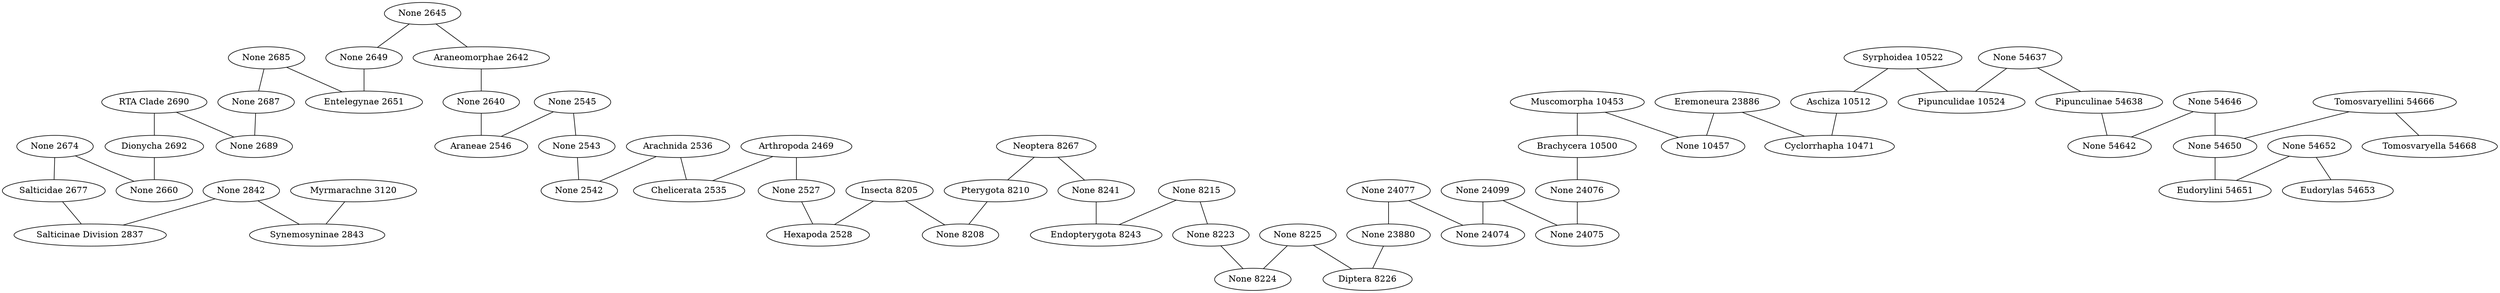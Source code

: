 strict graph "" {
	node [label="\N"];
	1922	[id=1922,
		label="None 2674",
		level=1,
		pos="-5529.125248727656,8457.5023309435",
		weight=0];
	471	[id=471,
		label="Salticidae 2677",
		level=1,
		pos="-5077.090595473452,8835.20875833965",
		weight=0];
	1922 -- 471	[level=1];
	1246	[id=1246,
		label="None 2660",
		level=1,
		pos="-5794.385485546057,7968.498361191783",
		weight=0];
	1922 -- 1246	[level=1];
	2308	[id=2308,
		label="None 2842",
		level=1,
		pos="-4617.532031152282,8964.733655375452",
		weight=0];
	2780	[id=2780,
		label="Salticinae Division 2837",
		level=1,
		pos="-4989.174547303872,9545.017327224776",
		weight=0];
	2308 -- 2780	[level=1];
	1145	[id=1145,
		label="Synemosyninae 2843",
		level=1,
		pos="-4046.309050116459,8701.9061331778",
		weight=0];
	2308 -- 1145	[level=1];
	2692	[id=2692,
		label="Syrphoidea 10522",
		level=1,
		pos="187.42860444360505,-5367.518663250996",
		weight=0];
	797	[id=797,
		label="Aschiza 10512",
		level=1,
		pos="336.0041088084699,-4751.030585022286",
		weight=0];
	2692 -- 797	[level=1];
	1917	[id=1917,
		label="Pipunculidae 10524",
		level=1,
		pos="21.09913841133757,-5769.82307467208",
		weight=0];
	2692 -- 1917	[level=1];
	653	[id=653,
		label="None 2545",
		level=1,
		pos="-4948.119251288555,4715.668865141375",
		weight=0];
	183	[id=183,
		label="None 2543",
		level=1,
		pos="-5351.551872765109,4495.801576914877",
		weight=0];
	653 -- 183	[level=1];
	2509	[id=2509,
		label="Araneae 2546",
		level=1,
		pos="-4815.431034430799,5316.9364460939905",
		weight=0];
	653 -- 2509	[level=1];
	1550	[id=1550,
		label="Tomosvaryellini 54666",
		level=1,
		pos="1399.328752161689,-9472.797956474378",
		weight=0];
	1224	[id=1224,
		label="Tomosvaryella 54668",
		level=1,
		pos="1783.6459265363892,-9308.44611504144",
		weight=0];
	1550 -- 1224	[level=1];
	1760	[id=1760,
		label="None 54650",
		level=1,
		pos="632.1888578757319,-8909.684107314783",
		weight=0];
	1550 -- 1760	[level=1];
	400	[id=400,
		label="Insecta 8205",
		level=1,
		pos="-5915.697056836789,2497.1092683940647",
		weight=0];
	1148	[id=1148,
		label="Hexapoda 2528",
		level=1,
		pos="-6369.549236341574,2747.444759362836",
		weight=0];
	400 -- 1148	[level=1];
	1149	[id=1149,
		label="None 8208",
		level=1,
		pos="-5990.778753686543,1930.902859466922",
		weight=0];
	400 -- 1149	[level=1];
	145	[id=145,
		label="Muscomorpha 10453",
		level=1,
		pos="-205.7715919014588,-2865.2171562047365",
		weight=0];
	2740	[id=2740,
		label="None 10457",
		level=1,
		pos="411.3282831986793,-2971.7541742794383",
		weight=0];
	145 -- 2740	[level=1];
	1591	[id=1591,
		label="Brachycera 10500",
		level=1,
		pos="-205.76397120294726,-2083.7068506139344",
		weight=0];
	145 -- 1591	[level=1];
	2579	[id=2579,
		label="Neoptera 8267",
		level=1,
		pos="-5386.384593898854,678.7131166999161",
		weight=0];
	2116	[id=2116,
		label="None 8241",
		level=1,
		pos="-4850.097429317492,218.72032811024806",
		weight=0];
	2579 -- 2116	[level=1];
	2637	[id=2637,
		label="Pterygota 8210",
		level=1,
		pos="-5948.417596619658,1316.482029129254",
		weight=0];
	2579 -- 2637	[level=1];
	2452	[id=2452,
		label="None 54646",
		level=1,
		pos="-233.0819737918103,-8651.391442217413",
		weight=0];
	2452 -- 1760	[level=1];
	1898	[id=1898,
		label="None 54642",
		level=1,
		pos="-615.9569490347084,-7394.44260226545",
		weight=0];
	2452 -- 1898	[level=1];
	533	[id=533,
		label="None 54652",
		level=1,
		pos="1311.8866244545266,-9635.9980611795",
		weight=0];
	250	[id=250,
		label="Eudorylas 54653",
		level=1,
		pos="1683.6674859716488,-10115.911303678988",
		weight=0];
	533 -- 250	[level=1];
	2283	[id=2283,
		label="Eudorylini 54651",
		level=1,
		pos="866.2743731737133,-9311.110168366164",
		weight=0];
	533 -- 2283	[level=1];
	2453	[id=2453,
		label="None 24077",
		level=1,
		pos="-2308.7320904115268,-1903.640158951114",
		weight=0];
	1321	[id=1321,
		label="None 23880",
		level=1,
		pos="-2449.3251333356698,-1218.210600243493",
		weight=0];
	2453 -- 1321	[level=1];
	857	[id=857,
		label="None 24074",
		level=1,
		pos="-1585.3963121572444,-1949.820061526573",
		weight=0];
	2453 -- 857	[level=1];
	2352	[id=2352,
		label="Cyclorrhapha 10471",
		level=1,
		pos="724.0464061778382,-4167.707551012691",
		weight=0];
	797 -- 2352	[level=1];
	413	[id=413,
		label="None 54637",
		level=1,
		pos="270.2556292314293,-6135.782114379132",
		weight=0];
	1183	[id=1183,
		label="Pipunculinae 54638",
		level=1,
		pos="-70.07910766500251,-6800.960027243671",
		weight=0];
	413 -- 1183	[level=1];
	413 -- 1917	[level=1];
	1183 -- 1898	[level=1];
	2717	[id=2717,
		label="None 2645",
		level=1,
		pos="-5346.882642961718,5763.087340302488",
		weight=0];
	2090	[id=2090,
		label="Araneomorphae 2642",
		level=1,
		pos="-5868.400313127934,5631.966517795422",
		weight=0];
	2717 -- 2090	[level=1];
	2351	[id=2351,
		label="None 2649",
		level=1,
		pos="-5939.624186959834,5940.573308684744",
		weight=0];
	2717 -- 2351	[level=1];
	2724	[id=2724,
		label="None 8225",
		level=1,
		pos="-3620.6461879936805,-830.7969280345245",
		weight=0];
	2153	[id=2153,
		label="Diptera 8226",
		level=1,
		pos="-3009.702154564123,-1124.0273218805908",
		weight=0];
	2724 -- 2153	[level=1];
	2282	[id=2282,
		label="None 8224",
		level=1,
		pos="-3974.8512765568184,-591.0893030713432",
		weight=0];
	2724 -- 2282	[level=1];
	1321 -- 2153	[level=1];
	1789	[id=1789,
		label="Eremoneura 23886",
		level=1,
		pos="655.3206677427379,-3560.488545934082",
		weight=0];
	1789 -- 2352	[level=1];
	1789 -- 2740	[level=1];
	1966	[id=1966,
		label="None 2640",
		level=1,
		pos="-5306.0180333528015,5436.102385653449",
		weight=0];
	2090 -- 1966	[level=1];
	558	[id=558,
		label="None 8215",
		level=1,
		pos="-4171.605271933472,-299.47620041274746",
		weight=0];
	2508	[id=2508,
		label="None 8223",
		level=1,
		pos="-3734.2537608668167,-463.4215835770893",
		weight=0];
	558 -- 2508	[level=1];
	1770	[id=1770,
		label="Endopterygota 8243",
		level=1,
		pos="-4623.431468281305,-54.40678216174134",
		weight=0];
	558 -- 1770	[level=1];
	1966 -- 2509	[level=1];
	1618	[id=1618,
		label="Entelegynae 2651",
		level=1,
		pos="-5719.363002227923,6257.5677659837",
		weight=0];
	2351 -- 1618	[level=1];
	1972	[id=1972,
		label="Arthropoda 2469",
		level=1,
		pos="-6134.07520067616,3092.497306222972",
		weight=0];
	599	[id=599,
		label="Chelicerata 2535",
		level=1,
		pos="-5952.327338095136,3433.9048305459582",
		weight=0];
	1972 -- 599	[level=1];
	2542	[id=2542,
		label="None 2527",
		level=1,
		pos="-6844.80548815382,3174.3455590259673",
		weight=0];
	1972 -- 2542	[level=1];
	107	[id=107,
		label="None 2542",
		level=1,
		pos="-5208.863421784438,4064.556368491219",
		weight=0];
	183 -- 107	[level=1];
	586	[id=586,
		label="None 24076",
		level=1,
		pos="-1013.0867365703429,-2055.4594508686696",
		weight=0];
	1591 -- 586	[level=1];
	1720	[id=1720,
		label="Arachnida 2536",
		level=1,
		pos="-5868.528907582521,3995.1964185503207",
		weight=0];
	1720 -- 599	[level=1];
	1720 -- 107	[level=1];
	1090	[id=1090,
		label="None 24099",
		level=1,
		pos="-883.1374362999949,-1904.2391102908741",
		weight=0];
	1090 -- 857	[level=1];
	1146	[id=1146,
		label="None 24075",
		level=1,
		pos="-308.74990621415,-1818.6698362609154",
		weight=0];
	1090 -- 1146	[level=1];
	579	[id=579,
		label="None 2685",
		level=1,
		pos="-5729.2171311284055,6617.775141811709",
		weight=0];
	579 -- 1618	[level=1];
	1638	[id=1638,
		label="None 2687",
		level=1,
		pos="-5327.595289255742,6495.388698735691",
		weight=0];
	579 -- 1638	[level=1];
	2116 -- 1770	[level=1];
	586 -- 1146	[level=1];
	2508 -- 2282	[level=1];
	2637 -- 1149	[level=1];
	1617	[id=1617,
		label="RTA Clade 2690",
		level=1,
		pos="-5935.109019922242,7038.451154294239",
		weight=0];
	734	[id=734,
		label="Dionycha 2692",
		level=1,
		pos="-5557.2333902387745,7495.54726434861",
		weight=0];
	1617 -- 734	[level=1];
	2417	[id=2417,
		label="None 2689",
		level=1,
		pos="-5429.1626423433645,6911.486704724368",
		weight=0];
	1617 -- 2417	[level=1];
	2257	[id=2257,
		label="Myrmarachne 3120",
		level=1,
		pos="-4028.5184279274936,9087.26562158895",
		weight=0];
	2257 -- 1145	[level=1];
	471 -- 2780	[level=1];
	734 -- 1246	[level=1];
	1760 -- 2283	[level=1];
	1638 -- 2417	[level=1];
	2542 -- 1148	[level=1];
}
